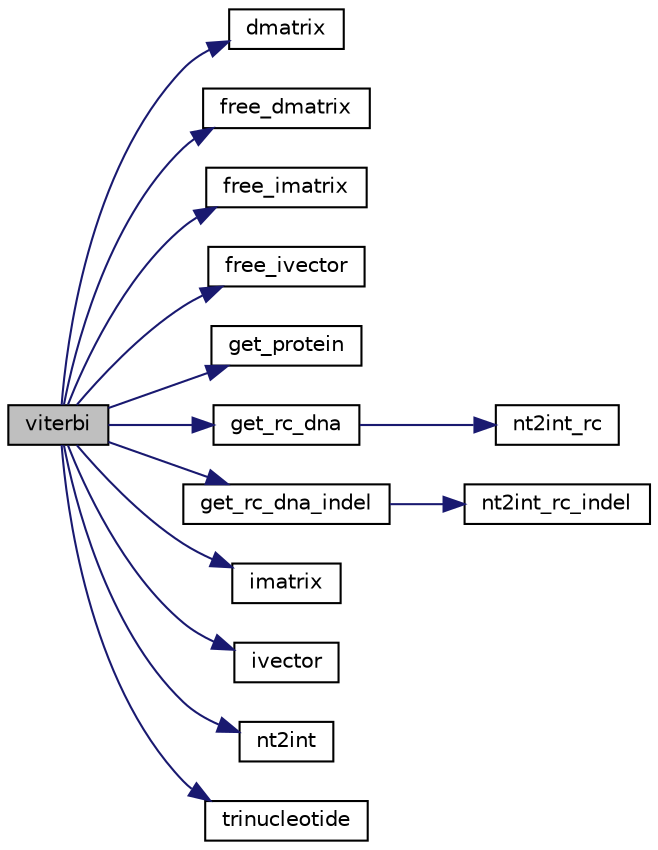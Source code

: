 digraph "viterbi"
{
 // LATEX_PDF_SIZE
  edge [fontname="Helvetica",fontsize="10",labelfontname="Helvetica",labelfontsize="10"];
  node [fontname="Helvetica",fontsize="10",shape=record];
  rankdir="LR";
  Node1 [label="viterbi",height=0.2,width=0.4,color="black", fillcolor="grey75", style="filled", fontcolor="black",tooltip=" "];
  Node1 -> Node2 [color="midnightblue",fontsize="10",style="solid"];
  Node2 [label="dmatrix",height=0.2,width=0.4,color="black", fillcolor="white", style="filled",URL="$util__lib_8c.html#abda1f5b59156796bbd775359d171d921",tooltip=" "];
  Node1 -> Node3 [color="midnightblue",fontsize="10",style="solid"];
  Node3 [label="free_dmatrix",height=0.2,width=0.4,color="black", fillcolor="white", style="filled",URL="$util__lib_8c.html#a314ff0abb6d5444bd2037acbede4f0ed",tooltip=" "];
  Node1 -> Node4 [color="midnightblue",fontsize="10",style="solid"];
  Node4 [label="free_imatrix",height=0.2,width=0.4,color="black", fillcolor="white", style="filled",URL="$util__lib_8c.html#af6b81a4eebc7d8772422bfdd05f5834e",tooltip=" "];
  Node1 -> Node5 [color="midnightblue",fontsize="10",style="solid"];
  Node5 [label="free_ivector",height=0.2,width=0.4,color="black", fillcolor="white", style="filled",URL="$util__lib_8c.html#afd89b5e675116707ce66556b376bc41a",tooltip=" "];
  Node1 -> Node6 [color="midnightblue",fontsize="10",style="solid"];
  Node6 [label="get_protein",height=0.2,width=0.4,color="black", fillcolor="white", style="filled",URL="$hmm_8h.html#a66ceabacbfe397e6d70025814a0c3882",tooltip=" "];
  Node1 -> Node7 [color="midnightblue",fontsize="10",style="solid"];
  Node7 [label="get_rc_dna",height=0.2,width=0.4,color="black", fillcolor="white", style="filled",URL="$hmm_8h.html#a4bb170d07b8af8e326242f06b922bd80",tooltip=" "];
  Node7 -> Node8 [color="midnightblue",fontsize="10",style="solid"];
  Node8 [label="nt2int_rc",height=0.2,width=0.4,color="black", fillcolor="white", style="filled",URL="$util__lib_8c.html#a463ba3bb94808100d5c8d9ffea2a3728",tooltip=" "];
  Node1 -> Node9 [color="midnightblue",fontsize="10",style="solid"];
  Node9 [label="get_rc_dna_indel",height=0.2,width=0.4,color="black", fillcolor="white", style="filled",URL="$util__lib_8c.html#ace3dceb07b9556e404f8eedde73e4d61",tooltip=" "];
  Node9 -> Node10 [color="midnightblue",fontsize="10",style="solid"];
  Node10 [label="nt2int_rc_indel",height=0.2,width=0.4,color="black", fillcolor="white", style="filled",URL="$util__lib_8c.html#a2952b88dfbbdb0fe37929e128a771855",tooltip=" "];
  Node1 -> Node11 [color="midnightblue",fontsize="10",style="solid"];
  Node11 [label="imatrix",height=0.2,width=0.4,color="black", fillcolor="white", style="filled",URL="$util__lib_8c.html#aa4be6d2998bec55044c271fea2ae7176",tooltip=" "];
  Node1 -> Node12 [color="midnightblue",fontsize="10",style="solid"];
  Node12 [label="ivector",height=0.2,width=0.4,color="black", fillcolor="white", style="filled",URL="$util__lib_8c.html#aacdd22a5bafdab2b445e84bbc01eb495",tooltip=" "];
  Node1 -> Node13 [color="midnightblue",fontsize="10",style="solid"];
  Node13 [label="nt2int",height=0.2,width=0.4,color="black", fillcolor="white", style="filled",URL="$util__lib_8c.html#a4de49e3fa34734f20dcd2443a8a4d535",tooltip=" "];
  Node1 -> Node14 [color="midnightblue",fontsize="10",style="solid"];
  Node14 [label="trinucleotide",height=0.2,width=0.4,color="black", fillcolor="white", style="filled",URL="$util__lib_8c.html#a6c3f6a6a60ce5b7eedea9fd18c377f6f",tooltip=" "];
}
